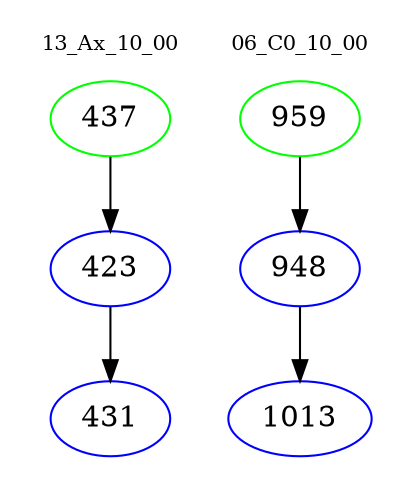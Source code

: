 digraph{
subgraph cluster_0 {
color = white
label = "13_Ax_10_00";
fontsize=10;
T0_437 [label="437", color="green"]
T0_437 -> T0_423 [color="black"]
T0_423 [label="423", color="blue"]
T0_423 -> T0_431 [color="black"]
T0_431 [label="431", color="blue"]
}
subgraph cluster_1 {
color = white
label = "06_C0_10_00";
fontsize=10;
T1_959 [label="959", color="green"]
T1_959 -> T1_948 [color="black"]
T1_948 [label="948", color="blue"]
T1_948 -> T1_1013 [color="black"]
T1_1013 [label="1013", color="blue"]
}
}
